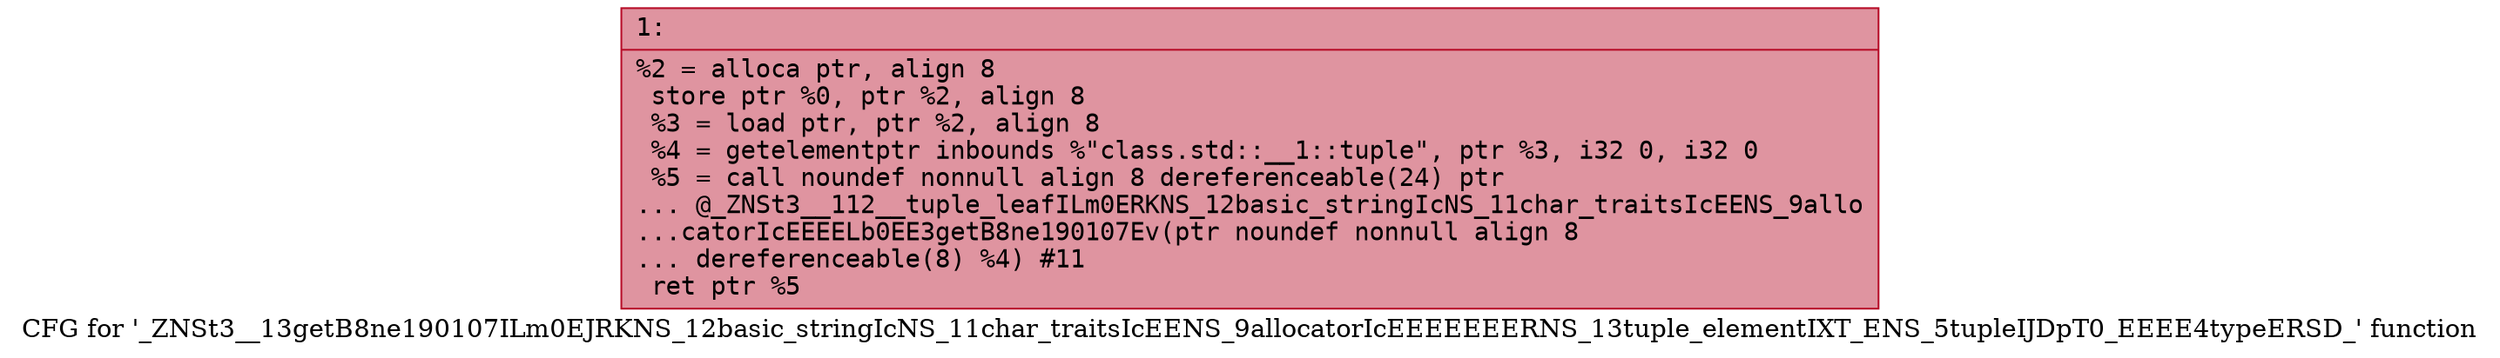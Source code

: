 digraph "CFG for '_ZNSt3__13getB8ne190107ILm0EJRKNS_12basic_stringIcNS_11char_traitsIcEENS_9allocatorIcEEEEEEERNS_13tuple_elementIXT_ENS_5tupleIJDpT0_EEEE4typeERSD_' function" {
	label="CFG for '_ZNSt3__13getB8ne190107ILm0EJRKNS_12basic_stringIcNS_11char_traitsIcEENS_9allocatorIcEEEEEEERNS_13tuple_elementIXT_ENS_5tupleIJDpT0_EEEE4typeERSD_' function";

	Node0x60000139e710 [shape=record,color="#b70d28ff", style=filled, fillcolor="#b70d2870" fontname="Courier",label="{1:\l|  %2 = alloca ptr, align 8\l  store ptr %0, ptr %2, align 8\l  %3 = load ptr, ptr %2, align 8\l  %4 = getelementptr inbounds %\"class.std::__1::tuple\", ptr %3, i32 0, i32 0\l  %5 = call noundef nonnull align 8 dereferenceable(24) ptr\l... @_ZNSt3__112__tuple_leafILm0ERKNS_12basic_stringIcNS_11char_traitsIcEENS_9allo\l...catorIcEEEELb0EE3getB8ne190107Ev(ptr noundef nonnull align 8\l... dereferenceable(8) %4) #11\l  ret ptr %5\l}"];
}
